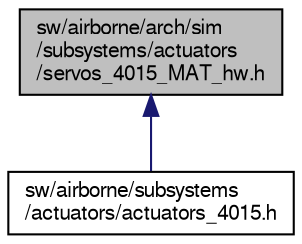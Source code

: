 digraph "sw/airborne/arch/sim/subsystems/actuators/servos_4015_MAT_hw.h"
{
  edge [fontname="FreeSans",fontsize="10",labelfontname="FreeSans",labelfontsize="10"];
  node [fontname="FreeSans",fontsize="10",shape=record];
  Node1 [label="sw/airborne/arch/sim\l/subsystems/actuators\l/servos_4015_MAT_hw.h",height=0.2,width=0.4,color="black", fillcolor="grey75", style="filled", fontcolor="black"];
  Node1 -> Node2 [dir="back",color="midnightblue",fontsize="10",style="solid",fontname="FreeSans"];
  Node2 [label="sw/airborne/subsystems\l/actuators/actuators_4015.h",height=0.2,width=0.4,color="black", fillcolor="white", style="filled",URL="$actuators__4015_8h.html"];
}
